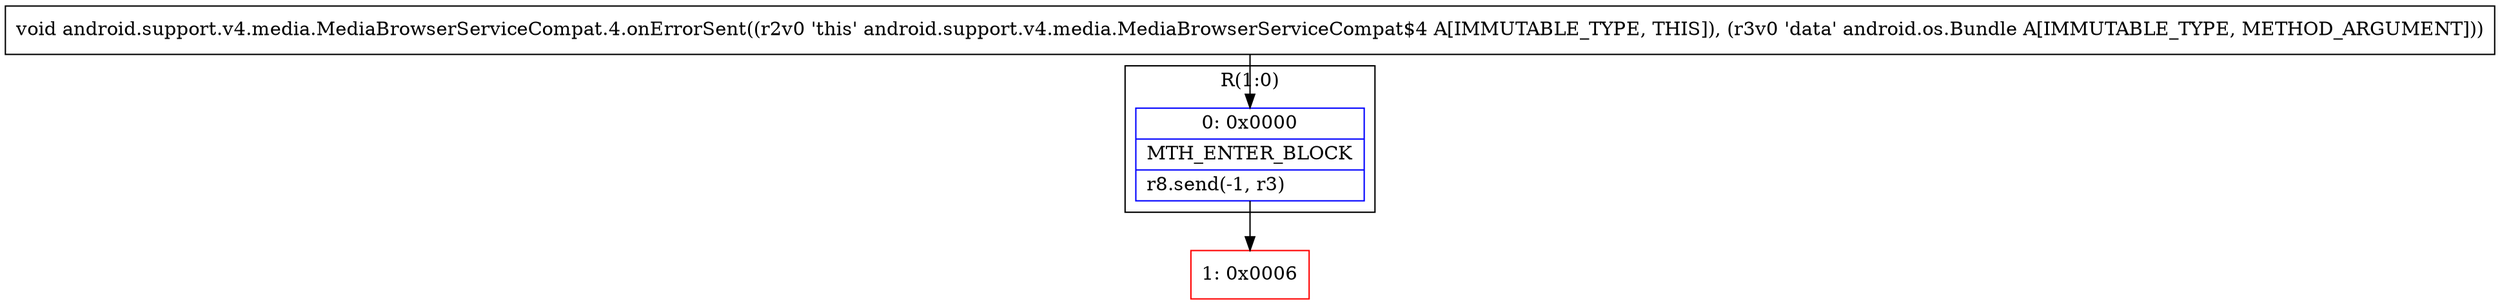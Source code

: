 digraph "CFG forandroid.support.v4.media.MediaBrowserServiceCompat.4.onErrorSent(Landroid\/os\/Bundle;)V" {
subgraph cluster_Region_1128581041 {
label = "R(1:0)";
node [shape=record,color=blue];
Node_0 [shape=record,label="{0\:\ 0x0000|MTH_ENTER_BLOCK\l|r8.send(\-1, r3)\l}"];
}
Node_1 [shape=record,color=red,label="{1\:\ 0x0006}"];
MethodNode[shape=record,label="{void android.support.v4.media.MediaBrowserServiceCompat.4.onErrorSent((r2v0 'this' android.support.v4.media.MediaBrowserServiceCompat$4 A[IMMUTABLE_TYPE, THIS]), (r3v0 'data' android.os.Bundle A[IMMUTABLE_TYPE, METHOD_ARGUMENT])) }"];
MethodNode -> Node_0;
Node_0 -> Node_1;
}

